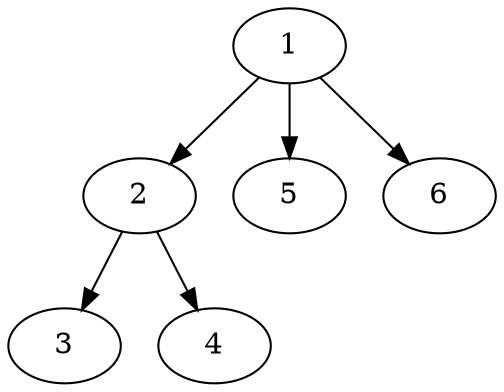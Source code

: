 strict digraph G {
  1;
  2;
  3;
  4;
  5;
  6;
  1 -> 2;
  2 -> 3;
  2 -> 4;
  1 -> 5;
  1 -> 6;
}
